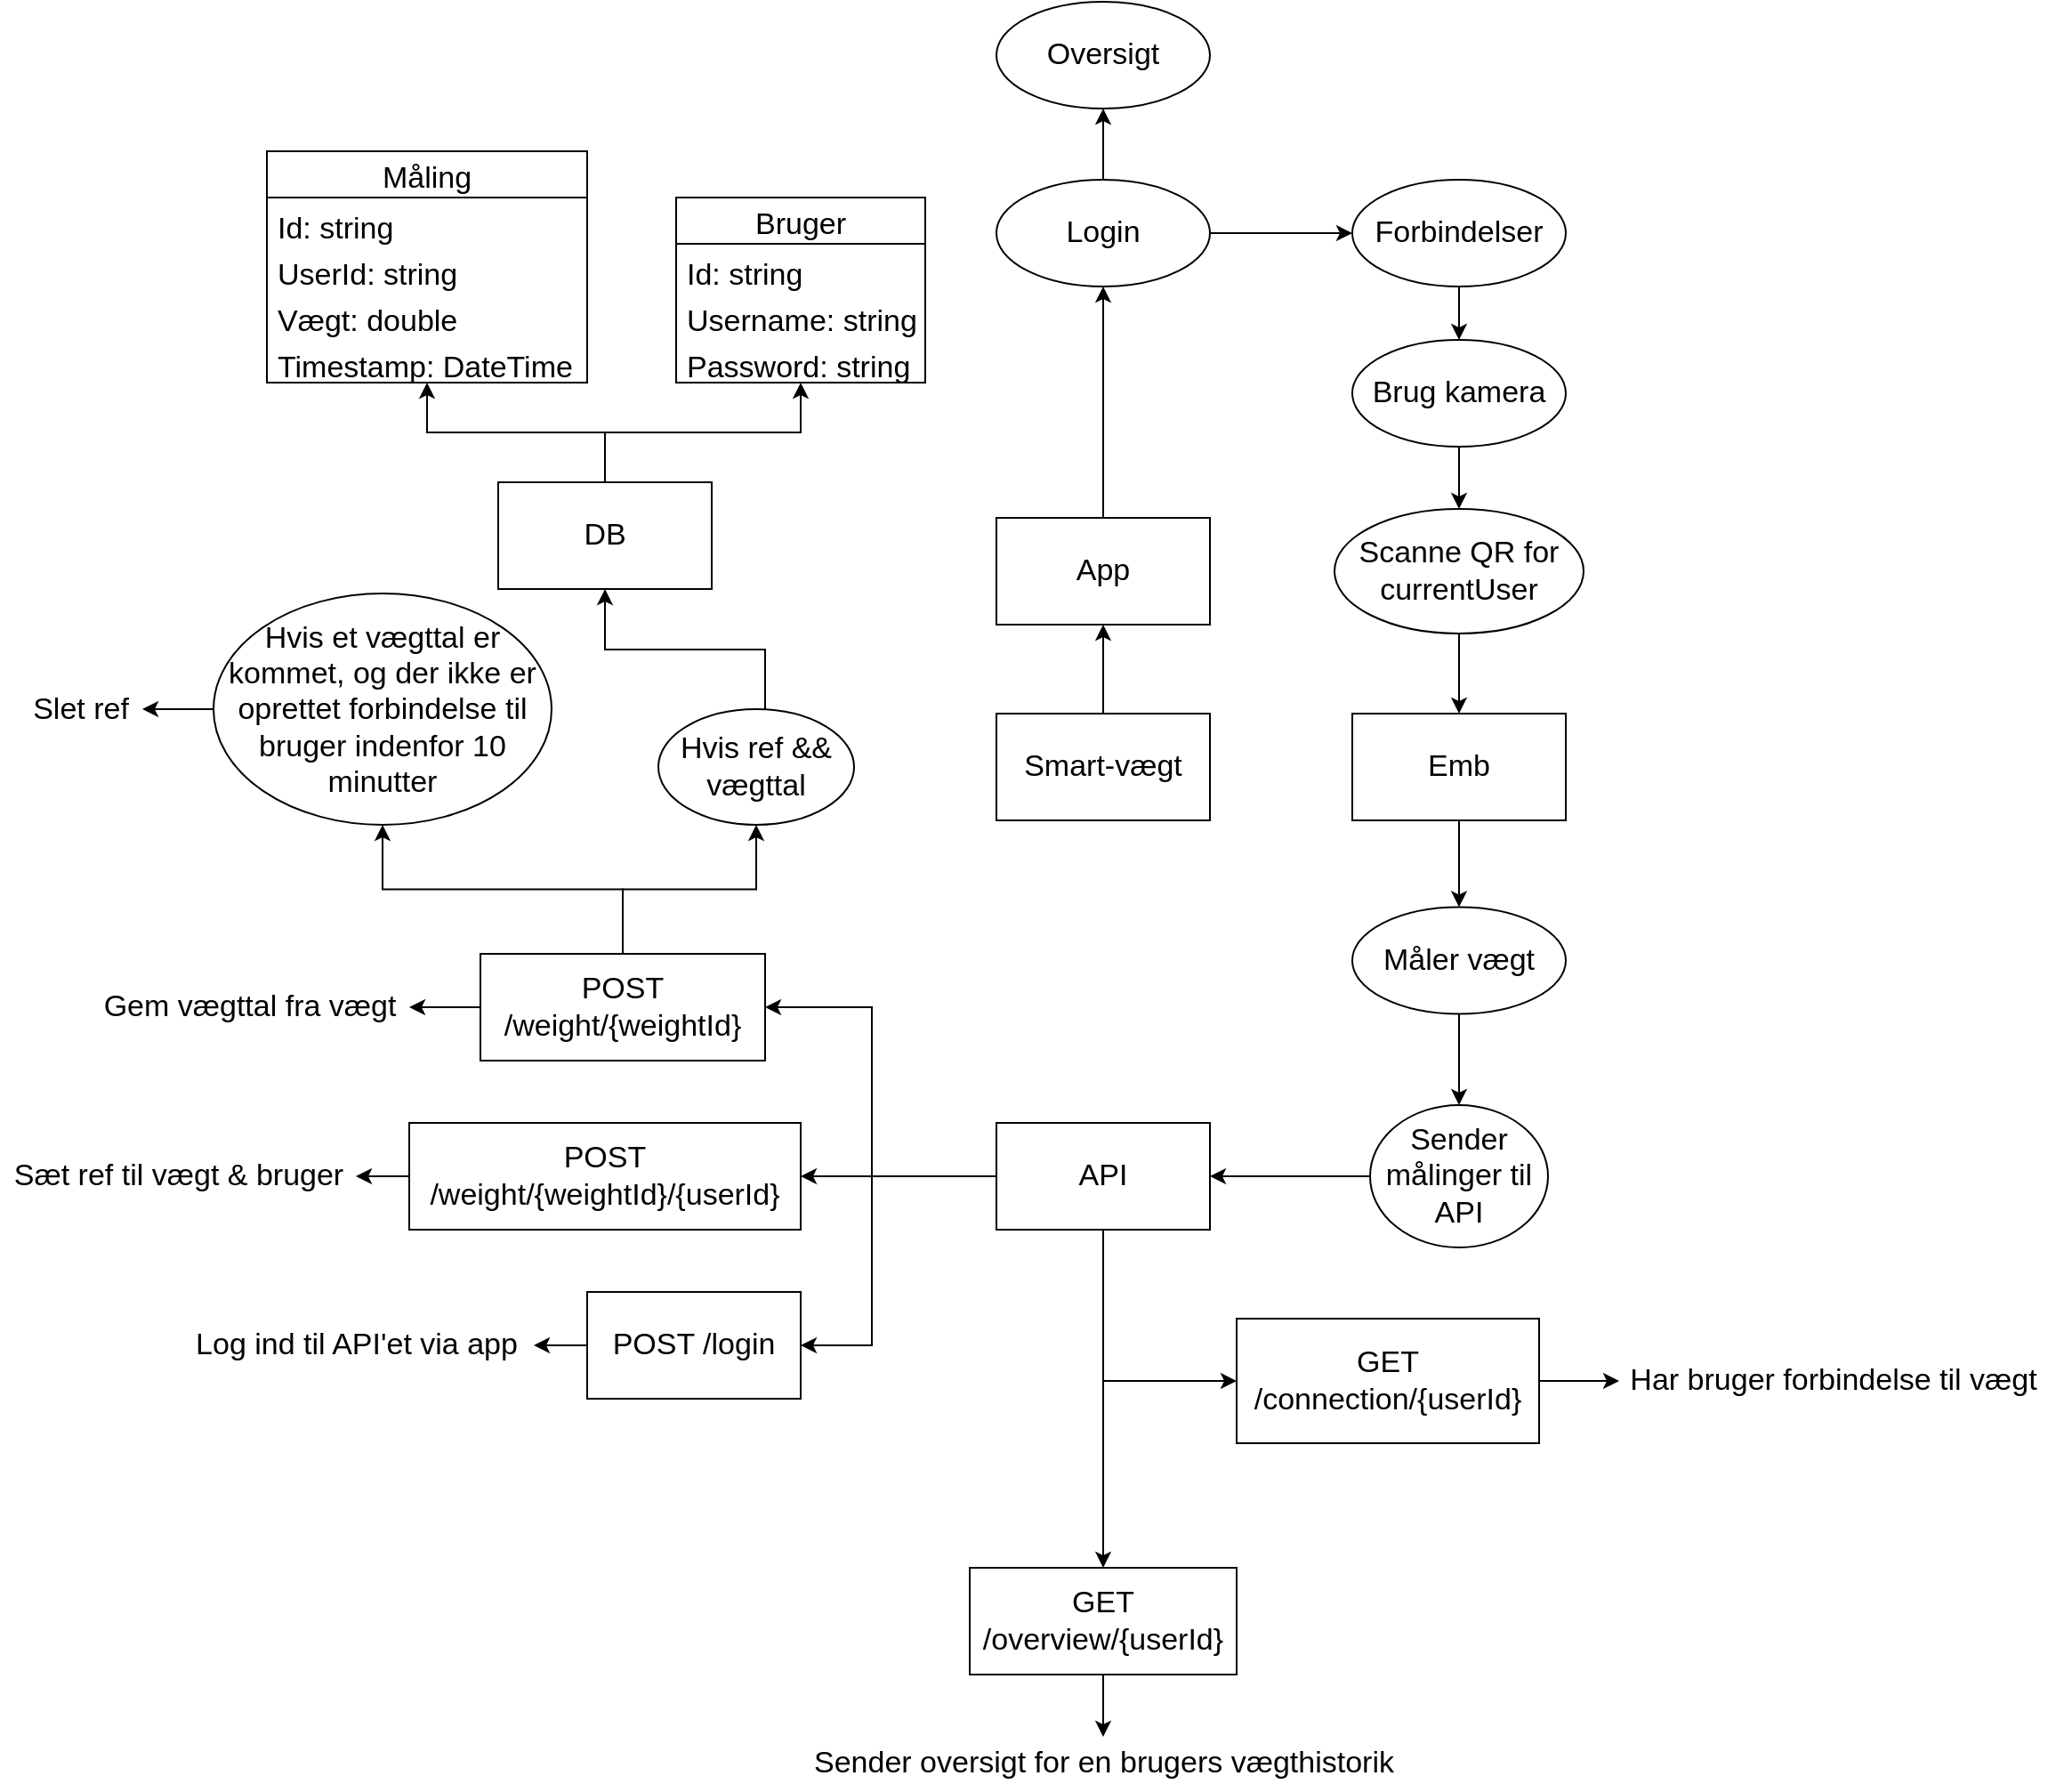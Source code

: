 <mxfile version="16.5.1" type="device"><diagram id="jn0e8pRpPm4X9dXT0YRg" name="Page-1"><mxGraphModel dx="2500" dy="2187" grid="1" gridSize="10" guides="1" tooltips="1" connect="1" arrows="1" fold="1" page="1" pageScale="1" pageWidth="827" pageHeight="1169" math="0" shadow="0"><root><mxCell id="0"/><mxCell id="1" parent="0"/><mxCell id="I-FGvVy41IMXdSDn-zfJ-6" value="" style="edgeStyle=orthogonalEdgeStyle;rounded=0;orthogonalLoop=1;jettySize=auto;html=1;fontSize=17;" parent="1" source="I-FGvVy41IMXdSDn-zfJ-1" target="I-FGvVy41IMXdSDn-zfJ-2" edge="1"><mxGeometry relative="1" as="geometry"/></mxCell><mxCell id="I-FGvVy41IMXdSDn-zfJ-1" value="&lt;font style=&quot;font-size: 17px&quot;&gt;Smart-vægt&lt;/font&gt;" style="whiteSpace=wrap;html=1;" parent="1" vertex="1"><mxGeometry x="290" y="270" width="120" height="60" as="geometry"/></mxCell><mxCell id="I-FGvVy41IMXdSDn-zfJ-29" value="" style="edgeStyle=orthogonalEdgeStyle;rounded=0;orthogonalLoop=1;jettySize=auto;html=1;fontSize=17;" parent="1" source="I-FGvVy41IMXdSDn-zfJ-2" target="I-FGvVy41IMXdSDn-zfJ-19" edge="1"><mxGeometry relative="1" as="geometry"/></mxCell><mxCell id="I-FGvVy41IMXdSDn-zfJ-2" value="App" style="whiteSpace=wrap;html=1;fontSize=17;" parent="1" vertex="1"><mxGeometry x="290" y="160" width="120" height="60" as="geometry"/></mxCell><mxCell id="I-FGvVy41IMXdSDn-zfJ-50" value="" style="edgeStyle=orthogonalEdgeStyle;rounded=0;orthogonalLoop=1;jettySize=auto;html=1;fontSize=17;entryX=1;entryY=0.5;entryDx=0;entryDy=0;" parent="1" source="I-FGvVy41IMXdSDn-zfJ-3" target="I-FGvVy41IMXdSDn-zfJ-42" edge="1"><mxGeometry relative="1" as="geometry"/></mxCell><mxCell id="I-FGvVy41IMXdSDn-zfJ-55" style="edgeStyle=orthogonalEdgeStyle;rounded=0;orthogonalLoop=1;jettySize=auto;html=1;entryX=1;entryY=0.5;entryDx=0;entryDy=0;fontSize=17;" parent="1" source="I-FGvVy41IMXdSDn-zfJ-3" target="I-FGvVy41IMXdSDn-zfJ-41" edge="1"><mxGeometry relative="1" as="geometry"><Array as="points"><mxPoint x="220" y="530"/><mxPoint x="220" y="625"/></Array></mxGeometry></mxCell><mxCell id="I-FGvVy41IMXdSDn-zfJ-56" value="" style="edgeStyle=orthogonalEdgeStyle;rounded=0;orthogonalLoop=1;jettySize=auto;html=1;fontSize=17;entryX=1;entryY=0.5;entryDx=0;entryDy=0;exitX=0;exitY=0.5;exitDx=0;exitDy=0;" parent="1" source="I-FGvVy41IMXdSDn-zfJ-3" target="I-FGvVy41IMXdSDn-zfJ-43" edge="1"><mxGeometry relative="1" as="geometry"><Array as="points"><mxPoint x="220" y="530"/><mxPoint x="220" y="435"/></Array></mxGeometry></mxCell><mxCell id="I-FGvVy41IMXdSDn-zfJ-75" value="" style="edgeStyle=orthogonalEdgeStyle;rounded=0;orthogonalLoop=1;jettySize=auto;html=1;fontSize=17;" parent="1" source="I-FGvVy41IMXdSDn-zfJ-3" target="I-FGvVy41IMXdSDn-zfJ-73" edge="1"><mxGeometry relative="1" as="geometry"/></mxCell><mxCell id="MCs925d2AGK33x2WlNNR-5" style="edgeStyle=orthogonalEdgeStyle;rounded=0;orthogonalLoop=1;jettySize=auto;html=1;entryX=0;entryY=0.5;entryDx=0;entryDy=0;" parent="1" source="I-FGvVy41IMXdSDn-zfJ-3" target="MCs925d2AGK33x2WlNNR-2" edge="1"><mxGeometry relative="1" as="geometry"><Array as="points"><mxPoint x="350" y="645"/></Array></mxGeometry></mxCell><mxCell id="I-FGvVy41IMXdSDn-zfJ-3" value="API" style="whiteSpace=wrap;html=1;fontSize=17;" parent="1" vertex="1"><mxGeometry x="290" y="500" width="120" height="60" as="geometry"/></mxCell><mxCell id="I-FGvVy41IMXdSDn-zfJ-86" style="edgeStyle=orthogonalEdgeStyle;rounded=0;orthogonalLoop=1;jettySize=auto;html=1;fontSize=17;" parent="1" source="I-FGvVy41IMXdSDn-zfJ-4" target="I-FGvVy41IMXdSDn-zfJ-81" edge="1"><mxGeometry relative="1" as="geometry"/></mxCell><mxCell id="I-FGvVy41IMXdSDn-zfJ-87" style="edgeStyle=orthogonalEdgeStyle;rounded=0;orthogonalLoop=1;jettySize=auto;html=1;fontSize=17;" parent="1" source="I-FGvVy41IMXdSDn-zfJ-4" target="I-FGvVy41IMXdSDn-zfJ-77" edge="1"><mxGeometry relative="1" as="geometry"/></mxCell><mxCell id="I-FGvVy41IMXdSDn-zfJ-4" value="DB" style="whiteSpace=wrap;html=1;fontSize=17;" parent="1" vertex="1"><mxGeometry x="10" y="140" width="120" height="60" as="geometry"/></mxCell><mxCell id="I-FGvVy41IMXdSDn-zfJ-38" value="" style="edgeStyle=orthogonalEdgeStyle;rounded=0;orthogonalLoop=1;jettySize=auto;html=1;fontSize=17;" parent="1" source="I-FGvVy41IMXdSDn-zfJ-5" target="I-FGvVy41IMXdSDn-zfJ-17" edge="1"><mxGeometry relative="1" as="geometry"/></mxCell><mxCell id="I-FGvVy41IMXdSDn-zfJ-5" value="Emb" style="whiteSpace=wrap;html=1;fontSize=17;" parent="1" vertex="1"><mxGeometry x="490" y="270" width="120" height="60" as="geometry"/></mxCell><mxCell id="I-FGvVy41IMXdSDn-zfJ-22" value="" style="edgeStyle=orthogonalEdgeStyle;rounded=0;orthogonalLoop=1;jettySize=auto;html=1;fontSize=17;" parent="1" source="I-FGvVy41IMXdSDn-zfJ-16" target="I-FGvVy41IMXdSDn-zfJ-5" edge="1"><mxGeometry relative="1" as="geometry"/></mxCell><mxCell id="I-FGvVy41IMXdSDn-zfJ-16" value="Scanne QR for currentUser" style="ellipse;whiteSpace=wrap;html=1;fontSize=17;" parent="1" vertex="1"><mxGeometry x="480" y="155" width="140" height="70" as="geometry"/></mxCell><mxCell id="I-FGvVy41IMXdSDn-zfJ-39" value="" style="edgeStyle=orthogonalEdgeStyle;rounded=0;orthogonalLoop=1;jettySize=auto;html=1;fontSize=17;" parent="1" source="I-FGvVy41IMXdSDn-zfJ-17" target="I-FGvVy41IMXdSDn-zfJ-18" edge="1"><mxGeometry relative="1" as="geometry"/></mxCell><mxCell id="I-FGvVy41IMXdSDn-zfJ-17" value="Måler vægt" style="ellipse;whiteSpace=wrap;html=1;fontSize=17;" parent="1" vertex="1"><mxGeometry x="490" y="378.75" width="120" height="60" as="geometry"/></mxCell><mxCell id="I-FGvVy41IMXdSDn-zfJ-40" value="" style="edgeStyle=orthogonalEdgeStyle;rounded=0;orthogonalLoop=1;jettySize=auto;html=1;fontSize=17;" parent="1" source="I-FGvVy41IMXdSDn-zfJ-18" target="I-FGvVy41IMXdSDn-zfJ-3" edge="1"><mxGeometry relative="1" as="geometry"/></mxCell><mxCell id="I-FGvVy41IMXdSDn-zfJ-18" value="Sender målinger til API" style="ellipse;whiteSpace=wrap;html=1;fontSize=17;" parent="1" vertex="1"><mxGeometry x="500" y="490" width="100" height="80" as="geometry"/></mxCell><mxCell id="I-FGvVy41IMXdSDn-zfJ-30" value="" style="edgeStyle=orthogonalEdgeStyle;rounded=0;orthogonalLoop=1;jettySize=auto;html=1;fontSize=17;" parent="1" source="I-FGvVy41IMXdSDn-zfJ-19" target="I-FGvVy41IMXdSDn-zfJ-20" edge="1"><mxGeometry relative="1" as="geometry"/></mxCell><mxCell id="I-FGvVy41IMXdSDn-zfJ-88" style="edgeStyle=orthogonalEdgeStyle;rounded=0;orthogonalLoop=1;jettySize=auto;html=1;entryX=0;entryY=0.5;entryDx=0;entryDy=0;fontSize=17;" parent="1" source="I-FGvVy41IMXdSDn-zfJ-19" target="I-FGvVy41IMXdSDn-zfJ-26" edge="1"><mxGeometry relative="1" as="geometry"/></mxCell><mxCell id="I-FGvVy41IMXdSDn-zfJ-19" value="Login" style="ellipse;whiteSpace=wrap;html=1;fontSize=17;" parent="1" vertex="1"><mxGeometry x="290" y="-30" width="120" height="60" as="geometry"/></mxCell><mxCell id="I-FGvVy41IMXdSDn-zfJ-20" value="Oversigt" style="ellipse;whiteSpace=wrap;html=1;fontSize=17;" parent="1" vertex="1"><mxGeometry x="290" y="-130" width="120" height="60" as="geometry"/></mxCell><mxCell id="I-FGvVy41IMXdSDn-zfJ-32" value="" style="edgeStyle=orthogonalEdgeStyle;rounded=0;orthogonalLoop=1;jettySize=auto;html=1;fontSize=17;" parent="1" source="I-FGvVy41IMXdSDn-zfJ-26" target="I-FGvVy41IMXdSDn-zfJ-28" edge="1"><mxGeometry relative="1" as="geometry"/></mxCell><mxCell id="I-FGvVy41IMXdSDn-zfJ-26" value="Forbindelser" style="ellipse;whiteSpace=wrap;html=1;fontSize=17;" parent="1" vertex="1"><mxGeometry x="490" y="-30" width="120" height="60" as="geometry"/></mxCell><mxCell id="I-FGvVy41IMXdSDn-zfJ-33" value="" style="edgeStyle=orthogonalEdgeStyle;rounded=0;orthogonalLoop=1;jettySize=auto;html=1;fontSize=17;" parent="1" source="I-FGvVy41IMXdSDn-zfJ-28" target="I-FGvVy41IMXdSDn-zfJ-16" edge="1"><mxGeometry relative="1" as="geometry"/></mxCell><mxCell id="I-FGvVy41IMXdSDn-zfJ-28" value="Brug kamera" style="ellipse;whiteSpace=wrap;html=1;fontSize=17;" parent="1" vertex="1"><mxGeometry x="490" y="60" width="120" height="60" as="geometry"/></mxCell><mxCell id="I-FGvVy41IMXdSDn-zfJ-67" value="" style="edgeStyle=orthogonalEdgeStyle;rounded=0;orthogonalLoop=1;jettySize=auto;html=1;fontSize=17;" parent="1" source="I-FGvVy41IMXdSDn-zfJ-41" target="I-FGvVy41IMXdSDn-zfJ-45" edge="1"><mxGeometry relative="1" as="geometry"/></mxCell><mxCell id="I-FGvVy41IMXdSDn-zfJ-41" value="POST /login" style="whiteSpace=wrap;html=1;fontSize=17;" parent="1" vertex="1"><mxGeometry x="60" y="595" width="120" height="60" as="geometry"/></mxCell><mxCell id="I-FGvVy41IMXdSDn-zfJ-66" value="" style="edgeStyle=orthogonalEdgeStyle;rounded=0;orthogonalLoop=1;jettySize=auto;html=1;fontSize=17;" parent="1" source="I-FGvVy41IMXdSDn-zfJ-42" target="I-FGvVy41IMXdSDn-zfJ-46" edge="1"><mxGeometry relative="1" as="geometry"/></mxCell><mxCell id="I-FGvVy41IMXdSDn-zfJ-42" value="POST /weight/{weightId}/{userId}" style="whiteSpace=wrap;html=1;fontSize=17;" parent="1" vertex="1"><mxGeometry x="-40" y="500" width="220" height="60" as="geometry"/></mxCell><mxCell id="I-FGvVy41IMXdSDn-zfJ-57" value="" style="edgeStyle=orthogonalEdgeStyle;rounded=0;orthogonalLoop=1;jettySize=auto;html=1;fontSize=17;" parent="1" source="I-FGvVy41IMXdSDn-zfJ-43" target="I-FGvVy41IMXdSDn-zfJ-48" edge="1"><mxGeometry relative="1" as="geometry"/></mxCell><mxCell id="I-FGvVy41IMXdSDn-zfJ-61" style="edgeStyle=orthogonalEdgeStyle;rounded=0;orthogonalLoop=1;jettySize=auto;html=1;entryX=0.5;entryY=1;entryDx=0;entryDy=0;fontSize=17;" parent="1" source="I-FGvVy41IMXdSDn-zfJ-43" target="I-FGvVy41IMXdSDn-zfJ-49" edge="1"><mxGeometry relative="1" as="geometry"/></mxCell><mxCell id="I-FGvVy41IMXdSDn-zfJ-65" value="" style="edgeStyle=orthogonalEdgeStyle;rounded=0;orthogonalLoop=1;jettySize=auto;html=1;fontSize=17;" parent="1" source="I-FGvVy41IMXdSDn-zfJ-43" target="I-FGvVy41IMXdSDn-zfJ-47" edge="1"><mxGeometry relative="1" as="geometry"/></mxCell><mxCell id="I-FGvVy41IMXdSDn-zfJ-43" value="POST /weight/{weightId}" style="whiteSpace=wrap;html=1;fontSize=17;" parent="1" vertex="1"><mxGeometry y="405" width="160" height="60" as="geometry"/></mxCell><mxCell id="I-FGvVy41IMXdSDn-zfJ-45" value="Log ind til API'et via app" style="text;html=1;align=center;verticalAlign=middle;resizable=0;points=[];autosize=1;strokeColor=none;fillColor=none;fontSize=17;" parent="1" vertex="1"><mxGeometry x="-170" y="610" width="200" height="30" as="geometry"/></mxCell><mxCell id="I-FGvVy41IMXdSDn-zfJ-46" value="Sæt ref til vægt &amp;amp; bruger" style="text;html=1;align=center;verticalAlign=middle;resizable=0;points=[];autosize=1;strokeColor=none;fillColor=none;fontSize=17;" parent="1" vertex="1"><mxGeometry x="-270" y="515" width="200" height="30" as="geometry"/></mxCell><mxCell id="I-FGvVy41IMXdSDn-zfJ-47" value="Gem vægttal fra vægt" style="text;html=1;align=center;verticalAlign=middle;resizable=0;points=[];autosize=1;strokeColor=none;fillColor=none;fontSize=17;" parent="1" vertex="1"><mxGeometry x="-220" y="420" width="180" height="30" as="geometry"/></mxCell><mxCell id="I-FGvVy41IMXdSDn-zfJ-54" value="" style="edgeStyle=orthogonalEdgeStyle;rounded=0;orthogonalLoop=1;jettySize=auto;html=1;fontSize=17;" parent="1" source="I-FGvVy41IMXdSDn-zfJ-48" target="I-FGvVy41IMXdSDn-zfJ-4" edge="1"><mxGeometry relative="1" as="geometry"><Array as="points"><mxPoint x="160" y="234"/><mxPoint x="70" y="234"/></Array></mxGeometry></mxCell><mxCell id="I-FGvVy41IMXdSDn-zfJ-48" value="Hvis ref &amp;amp;&amp;amp; vægttal" style="ellipse;whiteSpace=wrap;html=1;fontSize=17;" parent="1" vertex="1"><mxGeometry x="100" y="267.5" width="110" height="65" as="geometry"/></mxCell><mxCell id="I-FGvVy41IMXdSDn-zfJ-64" value="" style="edgeStyle=orthogonalEdgeStyle;rounded=0;orthogonalLoop=1;jettySize=auto;html=1;fontSize=17;exitX=0;exitY=0.5;exitDx=0;exitDy=0;" parent="1" source="I-FGvVy41IMXdSDn-zfJ-49" target="I-FGvVy41IMXdSDn-zfJ-63" edge="1"><mxGeometry relative="1" as="geometry"/></mxCell><mxCell id="I-FGvVy41IMXdSDn-zfJ-49" value="Hvis et vægttal er kommet, og der ikke er oprettet forbindelse til bruger indenfor 10 minutter" style="ellipse;whiteSpace=wrap;html=1;fontSize=17;" parent="1" vertex="1"><mxGeometry x="-150" y="202.5" width="190" height="130" as="geometry"/></mxCell><mxCell id="I-FGvVy41IMXdSDn-zfJ-63" value="Slet ref" style="text;html=1;align=center;verticalAlign=middle;resizable=0;points=[];autosize=1;strokeColor=none;fillColor=none;fontSize=17;" parent="1" vertex="1"><mxGeometry x="-260" y="252.5" width="70" height="30" as="geometry"/></mxCell><mxCell id="I-FGvVy41IMXdSDn-zfJ-76" value="" style="edgeStyle=orthogonalEdgeStyle;rounded=0;orthogonalLoop=1;jettySize=auto;html=1;fontSize=17;" parent="1" source="I-FGvVy41IMXdSDn-zfJ-73" target="I-FGvVy41IMXdSDn-zfJ-74" edge="1"><mxGeometry relative="1" as="geometry"/></mxCell><mxCell id="I-FGvVy41IMXdSDn-zfJ-73" value="GET /overview/{userId}" style="whiteSpace=wrap;html=1;fontSize=17;" parent="1" vertex="1"><mxGeometry x="275" y="750" width="150" height="60" as="geometry"/></mxCell><mxCell id="I-FGvVy41IMXdSDn-zfJ-74" value="Sender oversigt for en brugers vægthistorik" style="text;html=1;align=center;verticalAlign=middle;resizable=0;points=[];autosize=1;strokeColor=none;fillColor=none;fontSize=17;" parent="1" vertex="1"><mxGeometry x="180" y="845" width="340" height="30" as="geometry"/></mxCell><mxCell id="I-FGvVy41IMXdSDn-zfJ-77" value="Bruger" style="swimlane;fontStyle=0;childLayout=stackLayout;horizontal=1;startSize=26;fillColor=none;horizontalStack=0;resizeParent=1;resizeParentMax=0;resizeLast=0;collapsible=1;marginBottom=0;fontSize=17;" parent="1" vertex="1"><mxGeometry x="110" y="-20" width="140" height="104" as="geometry"/></mxCell><mxCell id="I-FGvVy41IMXdSDn-zfJ-78" value="Id: string" style="text;strokeColor=none;fillColor=none;align=left;verticalAlign=top;spacingLeft=4;spacingRight=4;overflow=hidden;rotatable=0;points=[[0,0.5],[1,0.5]];portConstraint=eastwest;fontSize=17;" parent="I-FGvVy41IMXdSDn-zfJ-77" vertex="1"><mxGeometry y="26" width="140" height="26" as="geometry"/></mxCell><mxCell id="I-FGvVy41IMXdSDn-zfJ-79" value="Username: string" style="text;strokeColor=none;fillColor=none;align=left;verticalAlign=top;spacingLeft=4;spacingRight=4;overflow=hidden;rotatable=0;points=[[0,0.5],[1,0.5]];portConstraint=eastwest;fontSize=17;" parent="I-FGvVy41IMXdSDn-zfJ-77" vertex="1"><mxGeometry y="52" width="140" height="26" as="geometry"/></mxCell><mxCell id="I-FGvVy41IMXdSDn-zfJ-80" value="Password: string" style="text;strokeColor=none;fillColor=none;align=left;verticalAlign=top;spacingLeft=4;spacingRight=4;overflow=hidden;rotatable=0;points=[[0,0.5],[1,0.5]];portConstraint=eastwest;fontSize=17;" parent="I-FGvVy41IMXdSDn-zfJ-77" vertex="1"><mxGeometry y="78" width="140" height="26" as="geometry"/></mxCell><mxCell id="I-FGvVy41IMXdSDn-zfJ-81" value="Måling" style="swimlane;fontStyle=0;childLayout=stackLayout;horizontal=1;startSize=26;fillColor=none;horizontalStack=0;resizeParent=1;resizeParentMax=0;resizeLast=0;collapsible=1;marginBottom=0;fontSize=17;" parent="1" vertex="1"><mxGeometry x="-120" y="-46" width="180" height="130" as="geometry"/></mxCell><mxCell id="I-FGvVy41IMXdSDn-zfJ-82" value="Id: string" style="text;strokeColor=none;fillColor=none;align=left;verticalAlign=top;spacingLeft=4;spacingRight=4;overflow=hidden;rotatable=0;points=[[0,0.5],[1,0.5]];portConstraint=eastwest;fontSize=17;" parent="I-FGvVy41IMXdSDn-zfJ-81" vertex="1"><mxGeometry y="26" width="180" height="26" as="geometry"/></mxCell><mxCell id="I-FGvVy41IMXdSDn-zfJ-83" value="UserId: string" style="text;strokeColor=none;fillColor=none;align=left;verticalAlign=top;spacingLeft=4;spacingRight=4;overflow=hidden;rotatable=0;points=[[0,0.5],[1,0.5]];portConstraint=eastwest;fontSize=17;" parent="I-FGvVy41IMXdSDn-zfJ-81" vertex="1"><mxGeometry y="52" width="180" height="26" as="geometry"/></mxCell><mxCell id="I-FGvVy41IMXdSDn-zfJ-85" value="Vægt: double" style="text;strokeColor=none;fillColor=none;align=left;verticalAlign=top;spacingLeft=4;spacingRight=4;overflow=hidden;rotatable=0;points=[[0,0.5],[1,0.5]];portConstraint=eastwest;fontSize=17;" parent="I-FGvVy41IMXdSDn-zfJ-81" vertex="1"><mxGeometry y="78" width="180" height="26" as="geometry"/></mxCell><mxCell id="I-FGvVy41IMXdSDn-zfJ-84" value="Timestamp: DateTime" style="text;strokeColor=none;fillColor=none;align=left;verticalAlign=top;spacingLeft=4;spacingRight=4;overflow=hidden;rotatable=0;points=[[0,0.5],[1,0.5]];portConstraint=eastwest;fontSize=17;" parent="I-FGvVy41IMXdSDn-zfJ-81" vertex="1"><mxGeometry y="104" width="180" height="26" as="geometry"/></mxCell><mxCell id="MCs925d2AGK33x2WlNNR-6" value="" style="edgeStyle=orthogonalEdgeStyle;rounded=0;orthogonalLoop=1;jettySize=auto;html=1;" parent="1" source="MCs925d2AGK33x2WlNNR-2" target="MCs925d2AGK33x2WlNNR-4" edge="1"><mxGeometry relative="1" as="geometry"/></mxCell><mxCell id="MCs925d2AGK33x2WlNNR-2" value="GET /connection/{userId}" style="whiteSpace=wrap;html=1;fontSize=17;" parent="1" vertex="1"><mxGeometry x="425" y="610" width="170" height="70" as="geometry"/></mxCell><mxCell id="MCs925d2AGK33x2WlNNR-4" value="Har bruger forbindelse til vægt" style="text;html=1;align=center;verticalAlign=middle;resizable=0;points=[];autosize=1;strokeColor=none;fillColor=none;fontSize=17;" parent="1" vertex="1"><mxGeometry x="640" y="630" width="240" height="30" as="geometry"/></mxCell></root></mxGraphModel></diagram></mxfile>